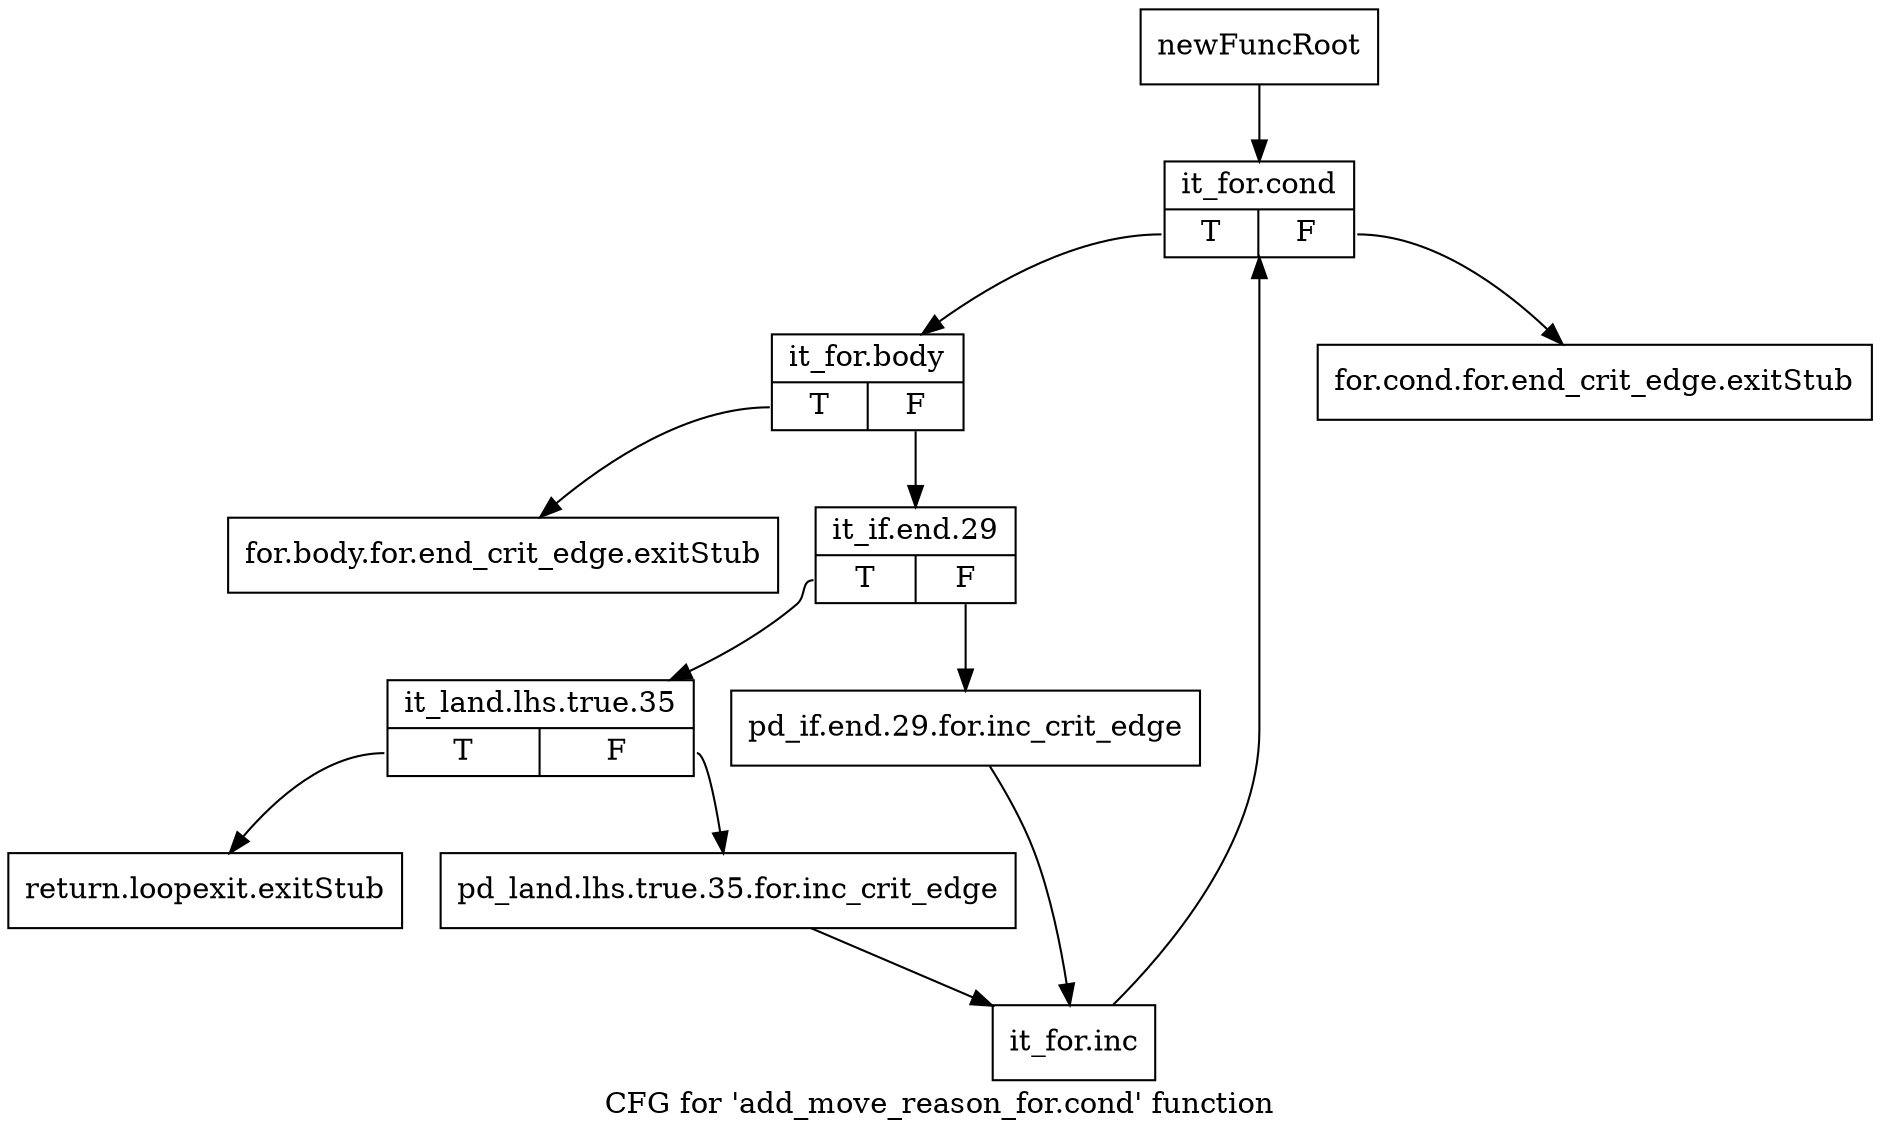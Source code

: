 digraph "CFG for 'add_move_reason_for.cond' function" {
	label="CFG for 'add_move_reason_for.cond' function";

	Node0x40a2130 [shape=record,label="{newFuncRoot}"];
	Node0x40a2130 -> Node0x40a7790;
	Node0x40a76a0 [shape=record,label="{for.cond.for.end_crit_edge.exitStub}"];
	Node0x40a76f0 [shape=record,label="{for.body.for.end_crit_edge.exitStub}"];
	Node0x40a7740 [shape=record,label="{return.loopexit.exitStub}"];
	Node0x40a7790 [shape=record,label="{it_for.cond|{<s0>T|<s1>F}}"];
	Node0x40a7790:s0 -> Node0x40a77e0;
	Node0x40a7790:s1 -> Node0x40a76a0;
	Node0x40a77e0 [shape=record,label="{it_for.body|{<s0>T|<s1>F}}"];
	Node0x40a77e0:s0 -> Node0x40a76f0;
	Node0x40a77e0:s1 -> Node0x40a7830;
	Node0x40a7830 [shape=record,label="{it_if.end.29|{<s0>T|<s1>F}}"];
	Node0x40a7830:s0 -> Node0x40a78d0;
	Node0x40a7830:s1 -> Node0x40a7880;
	Node0x40a7880 [shape=record,label="{pd_if.end.29.for.inc_crit_edge}"];
	Node0x40a7880 -> Node0x40a7970;
	Node0x40a78d0 [shape=record,label="{it_land.lhs.true.35|{<s0>T|<s1>F}}"];
	Node0x40a78d0:s0 -> Node0x40a7740;
	Node0x40a78d0:s1 -> Node0x40a7920;
	Node0x40a7920 [shape=record,label="{pd_land.lhs.true.35.for.inc_crit_edge}"];
	Node0x40a7920 -> Node0x40a7970;
	Node0x40a7970 [shape=record,label="{it_for.inc}"];
	Node0x40a7970 -> Node0x40a7790;
}
